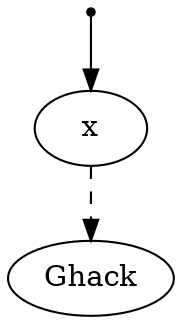 digraph G {
  node [shape=ellipse]
  edge [color="gray",arrowhead=normal]
  0 [shape=point]
  3 [label="x",color="black"]
  5 [label="Ghack",color="black"]
  0->3 [color="black"]
  3->5 [color="black",style="dashed"]
}
